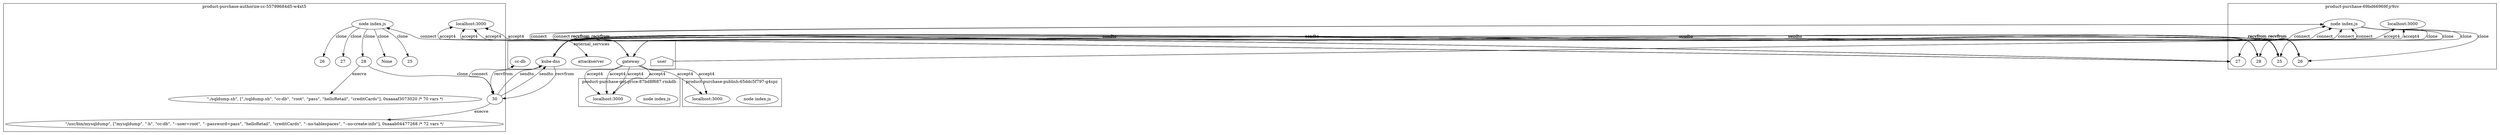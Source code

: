 digraph G {
	subgraph "cluster_ product-purchase-authorize-cc-55799684d5-w4xt5 " {
		label=" product-purchase-authorize-cc-55799684d5-w4xt5 "
		33072 [label="node index.js"]
		"product-purchase-authorize-cc_localhost_3000" [label="localhost:3000"]
		"product-purchase-authorize-cc_localhost_3000" [label="localhost:3000"]
		33072 -> 37574 [label=clone]
		33072 -> 37586 [label=clone]
		33072 -> 37581 [label=clone]
		33072 -> 38384 [label=clone]
		"product-purchase-authorize-cc_localhost_3000" [label="localhost:3000"]
		"product-purchase-authorize-cc_localhost_3000" [label="localhost:3000"]
		33072 -> None [label=clone]
		37574 [label=25]
		37586 [label=26]
		37581 [label=27]
		38384 [label=28]
		" product-purchase-authorize-cc-55799684d5-w4xt5 _./sqldump.sh cc-db root pass helloRetail creditCards" [label="\"./sqldump.sh\", [\"./sqldump.sh\", \"cc-db\", \"root\", \"pass\", \"helloRetail\", \"creditCards\"], 0xaaaaf3073020 /* 70 vars */"]
		38384 -> " product-purchase-authorize-cc-55799684d5-w4xt5 _./sqldump.sh cc-db root pass helloRetail creditCards" [label=execve]
		38384 -> 38392 [label=clone]
		38392 [label=30]
		" product-purchase-authorize-cc-55799684d5-w4xt5 _mysqldump -h cc-db --user=root --password=pass helloRetail creditCards --no-tablespaces --no-create-info" [label="\"/usr/bin/mysqldump\", [\"mysqldump\", \"-h\", \"cc-db\", \"--user=root\", \"--password=pass\", \"helloRetail\", \"creditCards\", \"--no-tablespaces\", \"--no-create-info\"], 0xaaab04477268 /* 72 vars */"]
		38392 -> " product-purchase-authorize-cc-55799684d5-w4xt5 _mysqldump -h cc-db --user=root --password=pass helloRetail creditCards --no-tablespaces --no-create-info" [label=execve]
	}
	subgraph "cluster_ product-purchase-69bd66969f-jr9zv " {
		label=" product-purchase-69bd66969f-jr9zv "
		33887 [label="node index.js"]
		"product-purchase_localhost_3000" [label="localhost:3000"]
		"product-purchase_localhost_3000" [label="localhost:3000"]
		33887 -> 37510 [label=clone]
		33887 -> 37508 [label=clone]
		33887 -> 37520 [label=clone]
		33887 -> 37516 [label=clone]
		37510 [label=25]
		37508 [label=26]
		37520 [label=27]
		37516 [label=28]
	}
	subgraph "cluster_ product-purchase-get-price-87bd8f687-rmkdb " {
		label=" product-purchase-get-price-87bd8f687-rmkdb "
		34975 [label="node index.js"]
		"product-purchase-get-price_localhost_3000" [label="localhost:3000"]
		"product-purchase-get-price_localhost_3000" [label="localhost:3000"]
		"product-purchase-get-price_localhost_3000" [label="localhost:3000"]
		"product-purchase-get-price_localhost_3000" [label="localhost:3000"]
	}
	subgraph "cluster_ product-purchase-publish-65ddc5f797-g4spz " {
		label=" product-purchase-publish-65ddc5f797-g4spz "
		36298 [label="node index.js"]
		"product-purchase-publish_localhost_3000" [label="localhost:3000"]
		"product-purchase-publish_localhost_3000" [label="localhost:3000"]
	}
	subgraph cluster_services {
		label=external_services
		user [shape=house]
		"10.107.89.58_8080" -> "product-purchase-authorize-cc_localhost_3000" [label=accept4]
		"10.107.89.58_8080" -> "product-purchase-authorize-cc_localhost_3000" [label=accept4]
		"10.111.170.80_8889" [label=attackserver]
		33072 -> "10.111.170.80_8889" [label=connect dir=both]
		"10.107.89.58_8080" -> "product-purchase-authorize-cc_localhost_3000" [label=accept4]
		"10.107.89.58_8080" -> "product-purchase-authorize-cc_localhost_3000" [label=accept4]
		"10.96.0.10_53" [label="kube-dns"]
		38392 -> "10.96.0.10_53" [label=sendto]
		"10.96.0.10_53" [label="kube-dns"]
		38392 -> "10.96.0.10_53" [label=sendto]
		"10.96.0.10_53" [label="kube-dns"]
		"10.96.0.10_53" -> 38392 [label=recvfrom]
		"10.96.0.10_53" [label="kube-dns"]
		"10.96.0.10_53" -> 38392 [label=recvfrom]
		"10.111.115.8_3306" [label="cc-db"]
		38392 -> "10.111.115.8_3306" [label=connect dir=both]
		user -> "product-purchase_localhost_3000" [label=accept4]
		user -> "product-purchase_localhost_3000" [label=accept4]
		"10.107.89.58_8080" [label=gateway]
		33887 -> "10.107.89.58_8080" [label=connect dir=both]
		"10.107.89.58_8080" [label=gateway]
		33887 -> "10.107.89.58_8080" [label=connect dir=both]
		"10.107.89.58_8080" [label=gateway]
		33887 -> "10.107.89.58_8080" [label=connect dir=both]
		"10.107.89.58_8080" [label=gateway]
		33887 -> "10.107.89.58_8080" [label=connect dir=both]
		"10.107.89.58_8080" [label=gateway]
		33887 -> "10.107.89.58_8080" [label=connect dir=both]
		"10.107.89.58_8080" [label=gateway]
		33887 -> "10.107.89.58_8080" [label=connect dir=both]
		"10.96.0.10_53" [label="kube-dns"]
		37510 -> "10.96.0.10_53" [label=sendto]
		"10.96.0.10_53" [label="kube-dns"]
		37510 -> "10.96.0.10_53" [label=sendto]
		"10.96.0.10_53" [label="kube-dns"]
		"10.96.0.10_53" -> 37510 [label=recvfrom]
		"10.96.0.10_53" [label="kube-dns"]
		"10.96.0.10_53" -> 37510 [label=recvfrom]
		"10.96.0.10_53" [label="kube-dns"]
		37510 -> "10.96.0.10_53" [label=sendto]
		"10.96.0.10_53" [label="kube-dns"]
		37510 -> "10.96.0.10_53" [label=sendto]
		"10.96.0.10_53" [label="kube-dns"]
		"10.96.0.10_53" -> 37510 [label=recvfrom]
		"10.96.0.10_53" [label="kube-dns"]
		"10.96.0.10_53" -> 37510 [label=recvfrom]
		"10.96.0.10_53" [label="kube-dns"]
		37510 -> "10.96.0.10_53" [label=sendto]
		"10.96.0.10_53" [label="kube-dns"]
		37510 -> "10.96.0.10_53" [label=sendto]
		"10.96.0.10_53" [label="kube-dns"]
		"10.96.0.10_53" -> 37510 [label=recvfrom]
		"10.96.0.10_53" [label="kube-dns"]
		"10.96.0.10_53" -> 37510 [label=recvfrom]
		"10.96.0.10_53" [label="kube-dns"]
		37510 -> "10.96.0.10_53" [label=sendto]
		"10.96.0.10_53" [label="kube-dns"]
		37510 -> "10.96.0.10_53" [label=sendto]
		"10.96.0.10_53" [label="kube-dns"]
		"10.96.0.10_53" -> 37510 [label=recvfrom]
		"10.96.0.10_53" [label="kube-dns"]
		"10.96.0.10_53" -> 37510 [label=recvfrom]
		"10.96.0.10_53" [label="kube-dns"]
		37510 -> "10.96.0.10_53" [label=sendto]
		"10.96.0.10_53" [label="kube-dns"]
		37510 -> "10.96.0.10_53" [label=sendto]
		"10.96.0.10_53" [label="kube-dns"]
		"10.96.0.10_53" -> 37510 [label=recvfrom]
		"10.96.0.10_53" [label="kube-dns"]
		"10.96.0.10_53" -> 37510 [label=recvfrom]
		"10.96.0.10_53" [label="kube-dns"]
		37510 -> "10.96.0.10_53" [label=sendto]
		"10.96.0.10_53" [label="kube-dns"]
		37510 -> "10.96.0.10_53" [label=sendto]
		"10.96.0.10_53" [label="kube-dns"]
		"10.96.0.10_53" -> 37510 [label=recvfrom]
		"10.96.0.10_53" [label="kube-dns"]
		"10.96.0.10_53" -> 37510 [label=recvfrom]
		"10.96.0.10_53" [label="kube-dns"]
		37510 -> "10.96.0.10_53" [label=sendto]
		"10.96.0.10_53" [label="kube-dns"]
		37510 -> "10.96.0.10_53" [label=sendto]
		"10.96.0.10_53" [label="kube-dns"]
		"10.96.0.10_53" -> 37510 [label=recvfrom]
		"10.96.0.10_53" [label="kube-dns"]
		"10.96.0.10_53" -> 37510 [label=recvfrom]
		"10.96.0.10_53" [label="kube-dns"]
		37510 -> "10.96.0.10_53" [label=sendto]
		"10.96.0.10_53" [label="kube-dns"]
		37510 -> "10.96.0.10_53" [label=sendto]
		"10.96.0.10_53" [label="kube-dns"]
		"10.96.0.10_53" -> 37510 [label=recvfrom]
		"10.96.0.10_53" [label="kube-dns"]
		"10.96.0.10_53" -> 37510 [label=recvfrom]
		"10.96.0.10_53" [label="kube-dns"]
		37508 -> "10.96.0.10_53" [label=sendto]
		"10.96.0.10_53" [label="kube-dns"]
		37508 -> "10.96.0.10_53" [label=sendto]
		"10.96.0.10_53" [label="kube-dns"]
		"10.96.0.10_53" -> 37508 [label=recvfrom]
		"10.96.0.10_53" [label="kube-dns"]
		"10.96.0.10_53" -> 37508 [label=recvfrom]
		"10.96.0.10_53" [label="kube-dns"]
		37508 -> "10.96.0.10_53" [label=sendto]
		"10.96.0.10_53" [label="kube-dns"]
		37508 -> "10.96.0.10_53" [label=sendto]
		"10.96.0.10_53" [label="kube-dns"]
		"10.96.0.10_53" -> 37508 [label=recvfrom]
		"10.96.0.10_53" [label="kube-dns"]
		"10.96.0.10_53" -> 37508 [label=recvfrom]
		"10.96.0.10_53" [label="kube-dns"]
		37508 -> "10.96.0.10_53" [label=sendto]
		"10.96.0.10_53" [label="kube-dns"]
		37508 -> "10.96.0.10_53" [label=sendto]
		"10.96.0.10_53" [label="kube-dns"]
		"10.96.0.10_53" -> 37508 [label=recvfrom]
		"10.96.0.10_53" [label="kube-dns"]
		"10.96.0.10_53" -> 37508 [label=recvfrom]
		"10.96.0.10_53" [label="kube-dns"]
		37508 -> "10.96.0.10_53" [label=sendto]
		"10.96.0.10_53" [label="kube-dns"]
		37508 -> "10.96.0.10_53" [label=sendto]
		"10.96.0.10_53" [label="kube-dns"]
		"10.96.0.10_53" -> 37508 [label=recvfrom]
		"10.96.0.10_53" [label="kube-dns"]
		"10.96.0.10_53" -> 37508 [label=recvfrom]
		"10.96.0.10_53" [label="kube-dns"]
		37508 -> "10.96.0.10_53" [label=sendto]
		"10.96.0.10_53" [label="kube-dns"]
		37508 -> "10.96.0.10_53" [label=sendto]
		"10.96.0.10_53" [label="kube-dns"]
		"10.96.0.10_53" -> 37508 [label=recvfrom]
		"10.96.0.10_53" [label="kube-dns"]
		"10.96.0.10_53" -> 37508 [label=recvfrom]
		"10.96.0.10_53" [label="kube-dns"]
		37508 -> "10.96.0.10_53" [label=sendto]
		"10.96.0.10_53" [label="kube-dns"]
		37508 -> "10.96.0.10_53" [label=sendto]
		"10.96.0.10_53" [label="kube-dns"]
		"10.96.0.10_53" -> 37508 [label=recvfrom]
		"10.96.0.10_53" [label="kube-dns"]
		"10.96.0.10_53" -> 37508 [label=recvfrom]
		"10.96.0.10_53" [label="kube-dns"]
		37508 -> "10.96.0.10_53" [label=sendto]
		"10.96.0.10_53" [label="kube-dns"]
		37508 -> "10.96.0.10_53" [label=sendto]
		"10.96.0.10_53" [label="kube-dns"]
		"10.96.0.10_53" -> 37508 [label=recvfrom]
		"10.96.0.10_53" [label="kube-dns"]
		"10.96.0.10_53" -> 37508 [label=recvfrom]
		"10.96.0.10_53" [label="kube-dns"]
		37508 -> "10.96.0.10_53" [label=sendto]
		"10.96.0.10_53" [label="kube-dns"]
		37508 -> "10.96.0.10_53" [label=sendto]
		"10.96.0.10_53" [label="kube-dns"]
		"10.96.0.10_53" -> 37508 [label=recvfrom]
		"10.96.0.10_53" [label="kube-dns"]
		"10.96.0.10_53" -> 37508 [label=recvfrom]
		"10.96.0.10_53" [label="kube-dns"]
		37520 -> "10.96.0.10_53" [label=sendto]
		"10.96.0.10_53" [label="kube-dns"]
		37520 -> "10.96.0.10_53" [label=sendto]
		"10.96.0.10_53" [label="kube-dns"]
		"10.96.0.10_53" -> 37520 [label=recvfrom]
		"10.96.0.10_53" [label="kube-dns"]
		"10.96.0.10_53" -> 37520 [label=recvfrom]
		"10.96.0.10_53" [label="kube-dns"]
		37520 -> "10.96.0.10_53" [label=sendto]
		"10.96.0.10_53" [label="kube-dns"]
		37520 -> "10.96.0.10_53" [label=sendto]
		"10.96.0.10_53" [label="kube-dns"]
		"10.96.0.10_53" -> 37520 [label=recvfrom]
		"10.96.0.10_53" [label="kube-dns"]
		"10.96.0.10_53" -> 37520 [label=recvfrom]
		"10.96.0.10_53" [label="kube-dns"]
		37520 -> "10.96.0.10_53" [label=sendto]
		"10.96.0.10_53" [label="kube-dns"]
		37520 -> "10.96.0.10_53" [label=sendto]
		"10.96.0.10_53" [label="kube-dns"]
		"10.96.0.10_53" -> 37520 [label=recvfrom]
		"10.96.0.10_53" [label="kube-dns"]
		"10.96.0.10_53" -> 37520 [label=recvfrom]
		"10.96.0.10_53" [label="kube-dns"]
		37520 -> "10.96.0.10_53" [label=sendto]
		"10.96.0.10_53" [label="kube-dns"]
		37520 -> "10.96.0.10_53" [label=sendto]
		"10.96.0.10_53" [label="kube-dns"]
		"10.96.0.10_53" -> 37520 [label=recvfrom]
		"10.96.0.10_53" [label="kube-dns"]
		"10.96.0.10_53" -> 37520 [label=recvfrom]
		"10.96.0.10_53" [label="kube-dns"]
		37516 -> "10.96.0.10_53" [label=sendto]
		"10.96.0.10_53" [label="kube-dns"]
		37516 -> "10.96.0.10_53" [label=sendto]
		"10.96.0.10_53" [label="kube-dns"]
		"10.96.0.10_53" -> 37516 [label=recvfrom]
		"10.96.0.10_53" [label="kube-dns"]
		"10.96.0.10_53" -> 37516 [label=recvfrom]
		"10.96.0.10_53" [label="kube-dns"]
		37516 -> "10.96.0.10_53" [label=sendto]
		"10.96.0.10_53" [label="kube-dns"]
		37516 -> "10.96.0.10_53" [label=sendto]
		"10.96.0.10_53" [label="kube-dns"]
		"10.96.0.10_53" -> 37516 [label=recvfrom]
		"10.96.0.10_53" [label="kube-dns"]
		"10.96.0.10_53" -> 37516 [label=recvfrom]
		"10.96.0.10_53" [label="kube-dns"]
		37516 -> "10.96.0.10_53" [label=sendto]
		"10.96.0.10_53" [label="kube-dns"]
		37516 -> "10.96.0.10_53" [label=sendto]
		"10.96.0.10_53" [label="kube-dns"]
		"10.96.0.10_53" -> 37516 [label=recvfrom]
		"10.96.0.10_53" [label="kube-dns"]
		"10.96.0.10_53" -> 37516 [label=recvfrom]
		"10.96.0.10_53" [label="kube-dns"]
		37516 -> "10.96.0.10_53" [label=sendto]
		"10.96.0.10_53" [label="kube-dns"]
		37516 -> "10.96.0.10_53" [label=sendto]
		"10.96.0.10_53" [label="kube-dns"]
		"10.96.0.10_53" -> 37516 [label=recvfrom]
		"10.96.0.10_53" [label="kube-dns"]
		"10.96.0.10_53" -> 37516 [label=recvfrom]
		"10.107.89.58_8080" -> "product-purchase-get-price_localhost_3000" [label=accept4]
		"10.107.89.58_8080" -> "product-purchase-get-price_localhost_3000" [label=accept4]
		"10.107.89.58_8080" -> "product-purchase-get-price_localhost_3000" [label=accept4]
		"10.107.89.58_8080" -> "product-purchase-get-price_localhost_3000" [label=accept4]
		"10.107.89.58_8080" -> "product-purchase-publish_localhost_3000" [label=accept4]
		"10.107.89.58_8080" -> "product-purchase-publish_localhost_3000" [label=accept4]
	}
}
